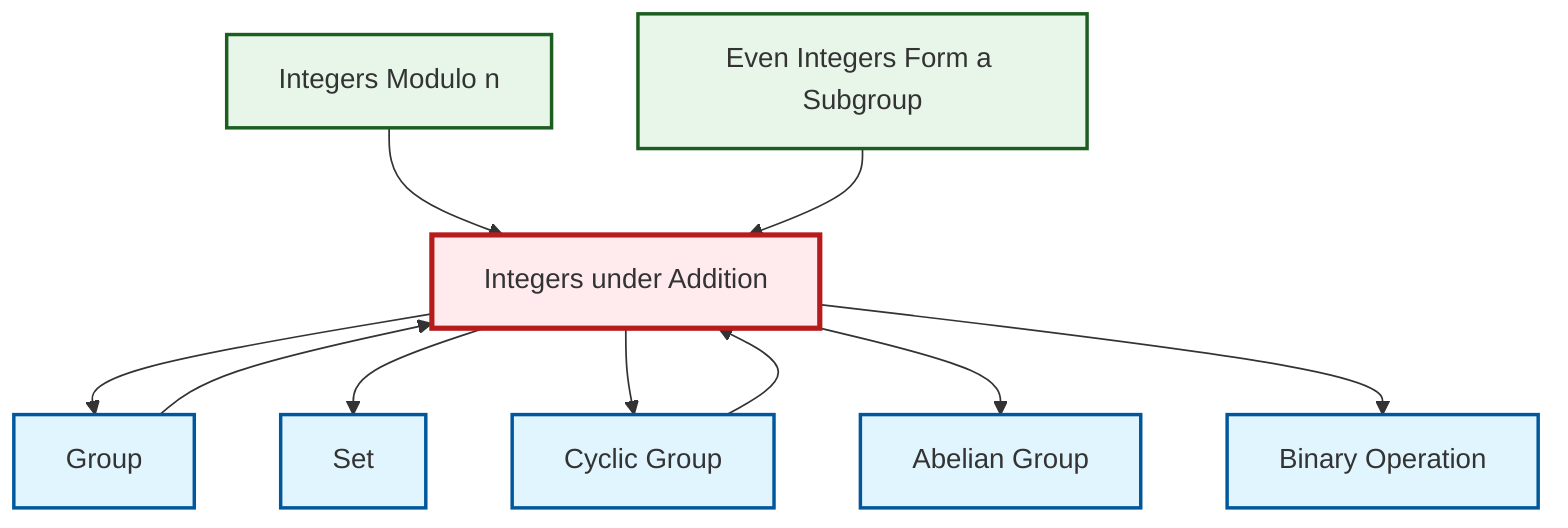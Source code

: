 graph TD
    classDef definition fill:#e1f5fe,stroke:#01579b,stroke-width:2px
    classDef theorem fill:#f3e5f5,stroke:#4a148c,stroke-width:2px
    classDef axiom fill:#fff3e0,stroke:#e65100,stroke-width:2px
    classDef example fill:#e8f5e9,stroke:#1b5e20,stroke-width:2px
    classDef current fill:#ffebee,stroke:#b71c1c,stroke-width:3px
    ex-even-integers-subgroup["Even Integers Form a Subgroup"]:::example
    def-group["Group"]:::definition
    ex-quotient-integers-mod-n["Integers Modulo n"]:::example
    ex-integers-addition["Integers under Addition"]:::example
    def-binary-operation["Binary Operation"]:::definition
    def-cyclic-group["Cyclic Group"]:::definition
    def-abelian-group["Abelian Group"]:::definition
    def-set["Set"]:::definition
    ex-integers-addition --> def-group
    def-group --> ex-integers-addition
    ex-integers-addition --> def-set
    ex-quotient-integers-mod-n --> ex-integers-addition
    ex-integers-addition --> def-cyclic-group
    def-cyclic-group --> ex-integers-addition
    ex-integers-addition --> def-abelian-group
    ex-even-integers-subgroup --> ex-integers-addition
    ex-integers-addition --> def-binary-operation
    class ex-integers-addition current